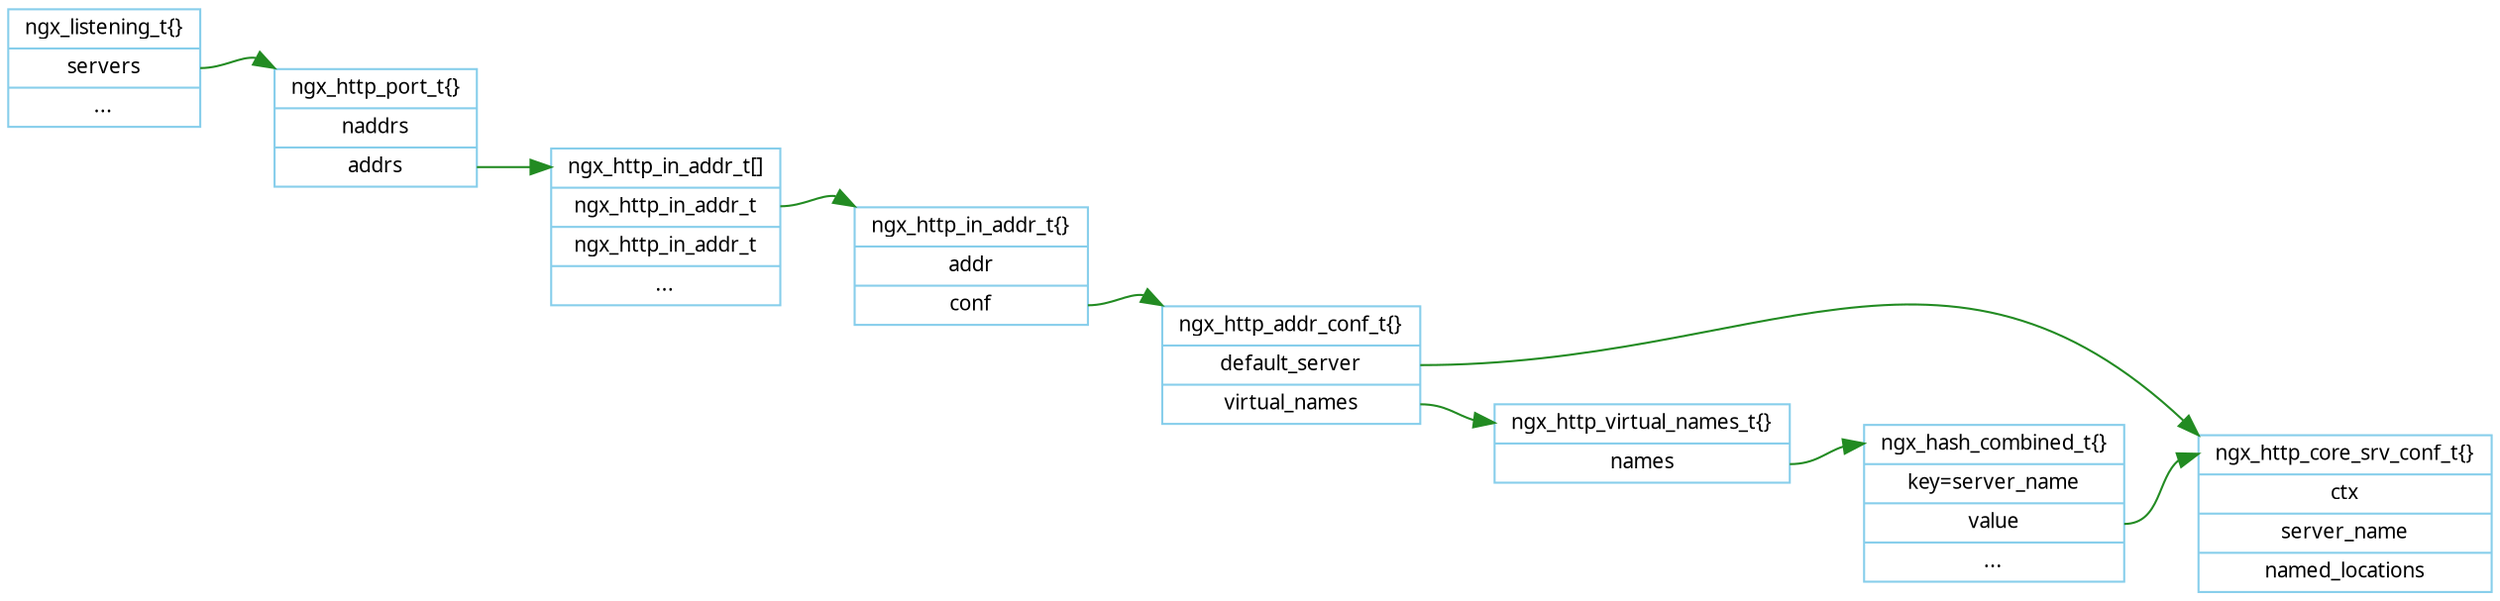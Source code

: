 digraph ngx_array {
   rankdir=LR;
   node [shape=record, color=skyblue, fontname="Verdana", fontsize=10];
   edge [color=forestgreen, fontname="Verdana", fontsize=10];

   ngx_listening_t [label="ngx_listening_t\{\}|<servers>servers|..."];
   ngx_http_port_t [label="<head>ngx_http_port_t\{\}|naddrs|<addrs>addrs"];
   ngx_http_in_addr_t_array [label="<head>ngx_http_in_addr_t\[\]|<n1>ngx_http_in_addr_t|<n2>ngx_http_in_addr_t|..."];
   ngx_http_in_addr_t [label="<head>ngx_http_in_addr_t\{\}|addr|<conf>conf"];
   ngx_http_addr_conf_t [label="<head>ngx_http_addr_conf_t\{\}|<default_server>default_server|<vn>virtual_names"];
   ngx_http_virtual_names_t [label="<head>ngx_http_virtual_names_t\{\}|<names>names"];
   ngx_hash_combined_t  [label="<head>ngx_hash_combined_t\{\}|<name>key=server_name|<value>value|..."];
   ngx_http_core_srv_conf_t [label="<head>ngx_http_core_srv_conf_t\{\}|<ctx>ctx|server_name|<named_locations>named_locations"];

   ngx_listening_t:servers -> ngx_http_port_t:head:nw;
   ngx_http_port_t:addrs -> ngx_http_in_addr_t_array:head;
   ngx_http_in_addr_t_array:n1 -> ngx_http_in_addr_t:head:nw;
   ngx_http_in_addr_t:conf -> ngx_http_addr_conf_t:head:nw;
   ngx_http_addr_conf_t:vn -> ngx_http_virtual_names_t:head;
   ngx_http_virtual_names_t:names -> ngx_hash_combined_t:head;
   ngx_hash_combined_t:value -> ngx_http_core_srv_conf_t:head;
   ngx_http_addr_conf_t:default_server -> ngx_http_core_srv_conf_t:head:nw;
}